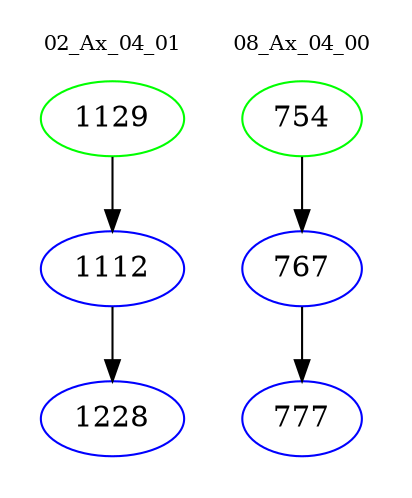digraph{
subgraph cluster_0 {
color = white
label = "02_Ax_04_01";
fontsize=10;
T0_1129 [label="1129", color="green"]
T0_1129 -> T0_1112 [color="black"]
T0_1112 [label="1112", color="blue"]
T0_1112 -> T0_1228 [color="black"]
T0_1228 [label="1228", color="blue"]
}
subgraph cluster_1 {
color = white
label = "08_Ax_04_00";
fontsize=10;
T1_754 [label="754", color="green"]
T1_754 -> T1_767 [color="black"]
T1_767 [label="767", color="blue"]
T1_767 -> T1_777 [color="black"]
T1_777 [label="777", color="blue"]
}
}
